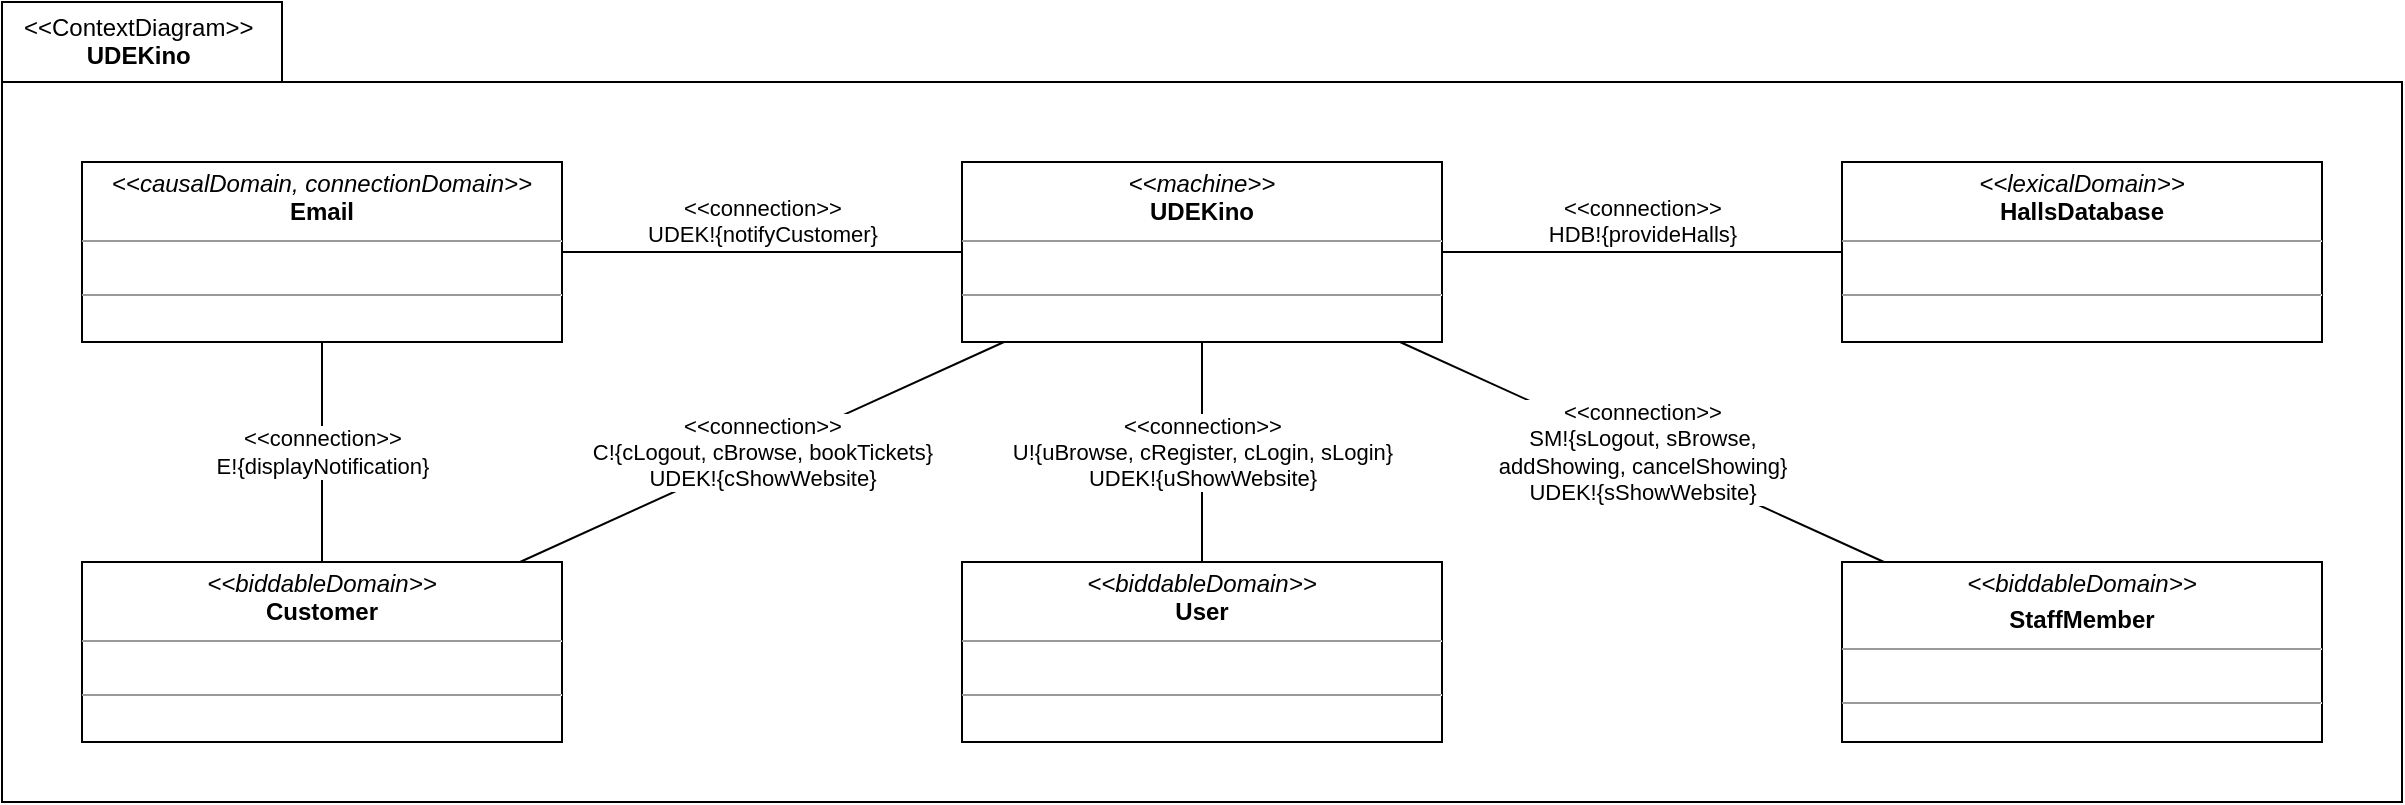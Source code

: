 <mxfile version="16.5.1" type="device"><diagram id="emRpJKtgpJoCoOgUbEJr" name="Page-1"><mxGraphModel dx="948" dy="583" grid="1" gridSize="10" guides="1" tooltips="1" connect="1" arrows="1" fold="1" page="1" pageScale="1" pageWidth="1600" pageHeight="1200" math="0" shadow="0"><root><mxCell id="0"/><mxCell id="1" parent="0"/><mxCell id="95DHbLZJ2ofVflBstqKd-20" value="&lt;div style=&quot;&quot;&gt;&lt;span style=&quot;font-weight: 400; background-color: initial;&quot;&gt;&amp;lt;&amp;lt;ContextDiagram&amp;gt;&amp;gt;&lt;/span&gt;&lt;/div&gt;&lt;div style=&quot;text-align: center;&quot;&gt;&lt;span style=&quot;background-color: initial;&quot;&gt;UDEKino&lt;/span&gt;&lt;/div&gt;" style="shape=folder;fontStyle=1;spacingTop=1;tabWidth=140;tabHeight=40;tabPosition=left;html=1;rounded=0;shadow=0;glass=0;comic=0;sketch=0;pointerEvents=1;gradientColor=none;labelPosition=center;verticalLabelPosition=middle;align=left;verticalAlign=top;spacing=0;spacingLeft=11;collapsible=1;container=0;recursiveResize=0;" parent="1" vertex="1"><mxGeometry x="40" y="40" width="1200" height="400" as="geometry"><mxRectangle x="840" y="1320" width="140" height="40" as="alternateBounds"/></mxGeometry></mxCell><mxCell id="QEx-JhWkWwkp71yKwDki-13" value="" style="group" vertex="1" connectable="0" parent="1"><mxGeometry x="80" y="120" width="1120" height="290" as="geometry"/></mxCell><mxCell id="gey26ly9URTmzf3GwjHG-16" value="&lt;p style=&quot;margin: 0px ; margin-top: 4px ; text-align: center&quot;&gt;&lt;i&gt;&amp;lt;&amp;lt;biddableDomain&amp;gt;&amp;gt;&lt;/i&gt;&lt;br&gt;&lt;b&gt;Customer&lt;/b&gt;&lt;/p&gt;&lt;hr size=&quot;1&quot;&gt;&lt;p style=&quot;margin: 0px ; margin-left: 4px&quot;&gt;&lt;br&gt;&lt;/p&gt;&lt;hr size=&quot;1&quot;&gt;&lt;p style=&quot;margin: 0px ; margin-left: 4px&quot;&gt;&lt;br&gt;&lt;/p&gt;" style="verticalAlign=top;align=left;overflow=fill;fontSize=12;fontFamily=Helvetica;html=1;rounded=0;shadow=0;glass=0;comic=0;sketch=0;pointerEvents=1;fontColor=default;gradientColor=none;container=0;" parent="QEx-JhWkWwkp71yKwDki-13" vertex="1"><mxGeometry y="200" width="240" height="90" as="geometry"/></mxCell><mxCell id="QEx-JhWkWwkp71yKwDki-6" value="&amp;lt;&amp;lt;connection&amp;gt;&amp;gt;&lt;br&gt;E!{displayNotification}" style="edgeStyle=none;rounded=0;orthogonalLoop=1;jettySize=auto;html=1;endArrow=none;endFill=0;" edge="1" parent="QEx-JhWkWwkp71yKwDki-13" source="95DHbLZJ2ofVflBstqKd-1" target="gey26ly9URTmzf3GwjHG-16"><mxGeometry relative="1" as="geometry"/></mxCell><mxCell id="95DHbLZJ2ofVflBstqKd-1" value="&lt;p style=&quot;margin: 0px ; margin-top: 4px ; text-align: center&quot;&gt;&lt;i&gt;&amp;lt;&amp;lt;causalDomain, connectionDomain&amp;gt;&amp;gt;&lt;/i&gt;&lt;br&gt;&lt;b&gt;Email&lt;/b&gt;&lt;/p&gt;&lt;hr size=&quot;1&quot;&gt;&lt;p style=&quot;margin: 0px ; margin-left: 4px&quot;&gt;&lt;br&gt;&lt;/p&gt;&lt;hr size=&quot;1&quot;&gt;&lt;p style=&quot;margin: 0px ; margin-left: 4px&quot;&gt;&lt;br&gt;&lt;/p&gt;" style="verticalAlign=top;align=left;overflow=fill;fontSize=12;fontFamily=Helvetica;html=1;rounded=0;shadow=0;glass=0;comic=0;sketch=0;pointerEvents=1;fontColor=default;gradientColor=none;container=0;" parent="QEx-JhWkWwkp71yKwDki-13" vertex="1"><mxGeometry width="240" height="90" as="geometry"/></mxCell><mxCell id="95DHbLZJ2ofVflBstqKd-2" value="&lt;p style=&quot;margin: 0px ; margin-top: 4px ; text-align: center&quot;&gt;&lt;i&gt;&amp;lt;&amp;lt;biddableDomain&amp;gt;&amp;gt;&lt;/i&gt;&lt;br&gt;&lt;b&gt;User&lt;/b&gt;&lt;/p&gt;&lt;hr size=&quot;1&quot;&gt;&lt;p style=&quot;margin: 0px ; margin-left: 4px&quot;&gt;&lt;br&gt;&lt;/p&gt;&lt;hr size=&quot;1&quot;&gt;&lt;p style=&quot;margin: 0px ; margin-left: 4px&quot;&gt;&lt;br&gt;&lt;/p&gt;" style="verticalAlign=top;align=left;overflow=fill;fontSize=12;fontFamily=Helvetica;html=1;rounded=0;shadow=0;glass=0;comic=0;sketch=0;pointerEvents=1;fontColor=default;gradientColor=none;container=0;" parent="QEx-JhWkWwkp71yKwDki-13" vertex="1"><mxGeometry x="440" y="200" width="240" height="90" as="geometry"/></mxCell><mxCell id="95DHbLZJ2ofVflBstqKd-12" value="&amp;lt;&amp;lt;connection&amp;gt;&amp;gt;&lt;br&gt;UDEK!{notifyCustomer}" style="rounded=0;orthogonalLoop=1;jettySize=auto;html=1;endArrow=none;endFill=0;verticalAlign=bottom;" parent="QEx-JhWkWwkp71yKwDki-13" source="95DHbLZJ2ofVflBstqKd-4" target="95DHbLZJ2ofVflBstqKd-1" edge="1"><mxGeometry relative="1" as="geometry"/></mxCell><mxCell id="95DHbLZJ2ofVflBstqKd-13" value="&amp;lt;&amp;lt;connection&amp;gt;&amp;gt;&lt;br&gt;U!{uBrowse, cRegister, cLogin, sLogin}&lt;br&gt;UDEK!{uShowWebsite}" style="edgeStyle=none;rounded=0;orthogonalLoop=1;jettySize=auto;html=1;endArrow=none;endFill=0;" parent="QEx-JhWkWwkp71yKwDki-13" source="95DHbLZJ2ofVflBstqKd-4" target="95DHbLZJ2ofVflBstqKd-2" edge="1"><mxGeometry relative="1" as="geometry"/></mxCell><mxCell id="95DHbLZJ2ofVflBstqKd-4" value="&lt;p style=&quot;margin:0px;margin-top:4px;text-align:center;&quot;&gt;&lt;i&gt;&amp;lt;&amp;lt;machine&amp;gt;&amp;gt;&lt;/i&gt;&lt;br&gt;&lt;b&gt;UDEKino&lt;/b&gt;&lt;/p&gt;&lt;hr size=&quot;1&quot;&gt;&lt;p style=&quot;margin:0px;margin-left:4px;&quot;&gt;&lt;br&gt;&lt;/p&gt;&lt;hr size=&quot;1&quot;&gt;&lt;p style=&quot;margin:0px;margin-left:4px;&quot;&gt;&lt;br&gt;&lt;/p&gt;" style="verticalAlign=top;align=left;overflow=fill;fontSize=12;fontFamily=Helvetica;html=1;rounded=0;shadow=0;glass=0;comic=0;sketch=0;pointerEvents=1;fontColor=default;gradientColor=none;container=0;" parent="QEx-JhWkWwkp71yKwDki-13" vertex="1"><mxGeometry x="440" width="240" height="90" as="geometry"/></mxCell><mxCell id="gey26ly9URTmzf3GwjHG-17" value="&amp;lt;&amp;lt;connection&amp;gt;&amp;gt;&lt;br&gt;C!{cLogout, cBrowse, bookTickets}&lt;br&gt;UDEK!{cShowWebsite}" style="rounded=0;orthogonalLoop=1;jettySize=auto;html=1;endArrow=none;endFill=0;verticalAlign=middle;" parent="QEx-JhWkWwkp71yKwDki-13" source="gey26ly9URTmzf3GwjHG-16" target="95DHbLZJ2ofVflBstqKd-4" edge="1"><mxGeometry relative="1" as="geometry"/></mxCell><mxCell id="QEx-JhWkWwkp71yKwDki-1" value="&lt;p style=&quot;margin: 0px ; margin-top: 4px ; text-align: center&quot;&gt;&lt;i&gt;&amp;lt;&amp;lt;lexicalDomain&amp;gt;&amp;gt;&lt;/i&gt;&lt;br&gt;&lt;b&gt;HallsDatabase&lt;/b&gt;&lt;/p&gt;&lt;hr size=&quot;1&quot;&gt;&lt;p style=&quot;margin: 0px ; margin-left: 4px&quot;&gt;&lt;br&gt;&lt;/p&gt;&lt;hr size=&quot;1&quot;&gt;&lt;p style=&quot;margin: 0px ; margin-left: 4px&quot;&gt;&lt;br&gt;&lt;/p&gt;" style="verticalAlign=top;align=left;overflow=fill;fontSize=12;fontFamily=Helvetica;html=1;rounded=0;shadow=0;glass=0;comic=0;sketch=0;pointerEvents=1;fontColor=default;gradientColor=none;container=0;" vertex="1" parent="QEx-JhWkWwkp71yKwDki-13"><mxGeometry x="880" width="240" height="90" as="geometry"/></mxCell><mxCell id="QEx-JhWkWwkp71yKwDki-4" value="&amp;lt;&amp;lt;connection&amp;gt;&amp;gt;&lt;br&gt;HDB!{provideHalls}" style="edgeStyle=none;rounded=0;orthogonalLoop=1;jettySize=auto;html=1;endArrow=none;endFill=0;verticalAlign=bottom;" edge="1" parent="QEx-JhWkWwkp71yKwDki-13" source="95DHbLZJ2ofVflBstqKd-4" target="QEx-JhWkWwkp71yKwDki-1"><mxGeometry relative="1" as="geometry"/></mxCell><mxCell id="QEx-JhWkWwkp71yKwDki-3" value="&amp;lt;&amp;lt;connection&amp;gt;&amp;gt;&lt;br&gt;SM!{sLogout, sBrowse,&lt;br&gt;addShowing, cancelShowing}&lt;br&gt;UDEK!{sShowWebsite}" style="rounded=0;orthogonalLoop=1;jettySize=auto;html=1;endArrow=none;endFill=0;verticalAlign=middle;" edge="1" parent="QEx-JhWkWwkp71yKwDki-13" source="QEx-JhWkWwkp71yKwDki-2" target="95DHbLZJ2ofVflBstqKd-4"><mxGeometry relative="1" as="geometry"/></mxCell><mxCell id="QEx-JhWkWwkp71yKwDki-2" value="&lt;p style=&quot;margin: 0px ; margin-top: 4px ; text-align: center&quot;&gt;&lt;i&gt;&amp;lt;&amp;lt;biddableD&lt;/i&gt;&lt;i&gt;omain&amp;gt;&amp;gt;&lt;/i&gt;&lt;/p&gt;&lt;p style=&quot;margin: 0px ; margin-top: 4px ; text-align: center&quot;&gt;&lt;b&gt;StaffMember&lt;/b&gt;&lt;/p&gt;&lt;hr size=&quot;1&quot;&gt;&lt;p style=&quot;margin: 0px ; margin-left: 4px&quot;&gt;&lt;br&gt;&lt;/p&gt;&lt;hr size=&quot;1&quot;&gt;&lt;p style=&quot;margin: 0px ; margin-left: 4px&quot;&gt;&lt;br&gt;&lt;/p&gt;" style="verticalAlign=top;align=left;overflow=fill;fontSize=12;fontFamily=Helvetica;html=1;rounded=0;shadow=0;glass=0;comic=0;sketch=0;pointerEvents=1;fontColor=default;gradientColor=none;container=0;" vertex="1" parent="QEx-JhWkWwkp71yKwDki-13"><mxGeometry x="880" y="200" width="240" height="90" as="geometry"/></mxCell></root></mxGraphModel></diagram></mxfile>